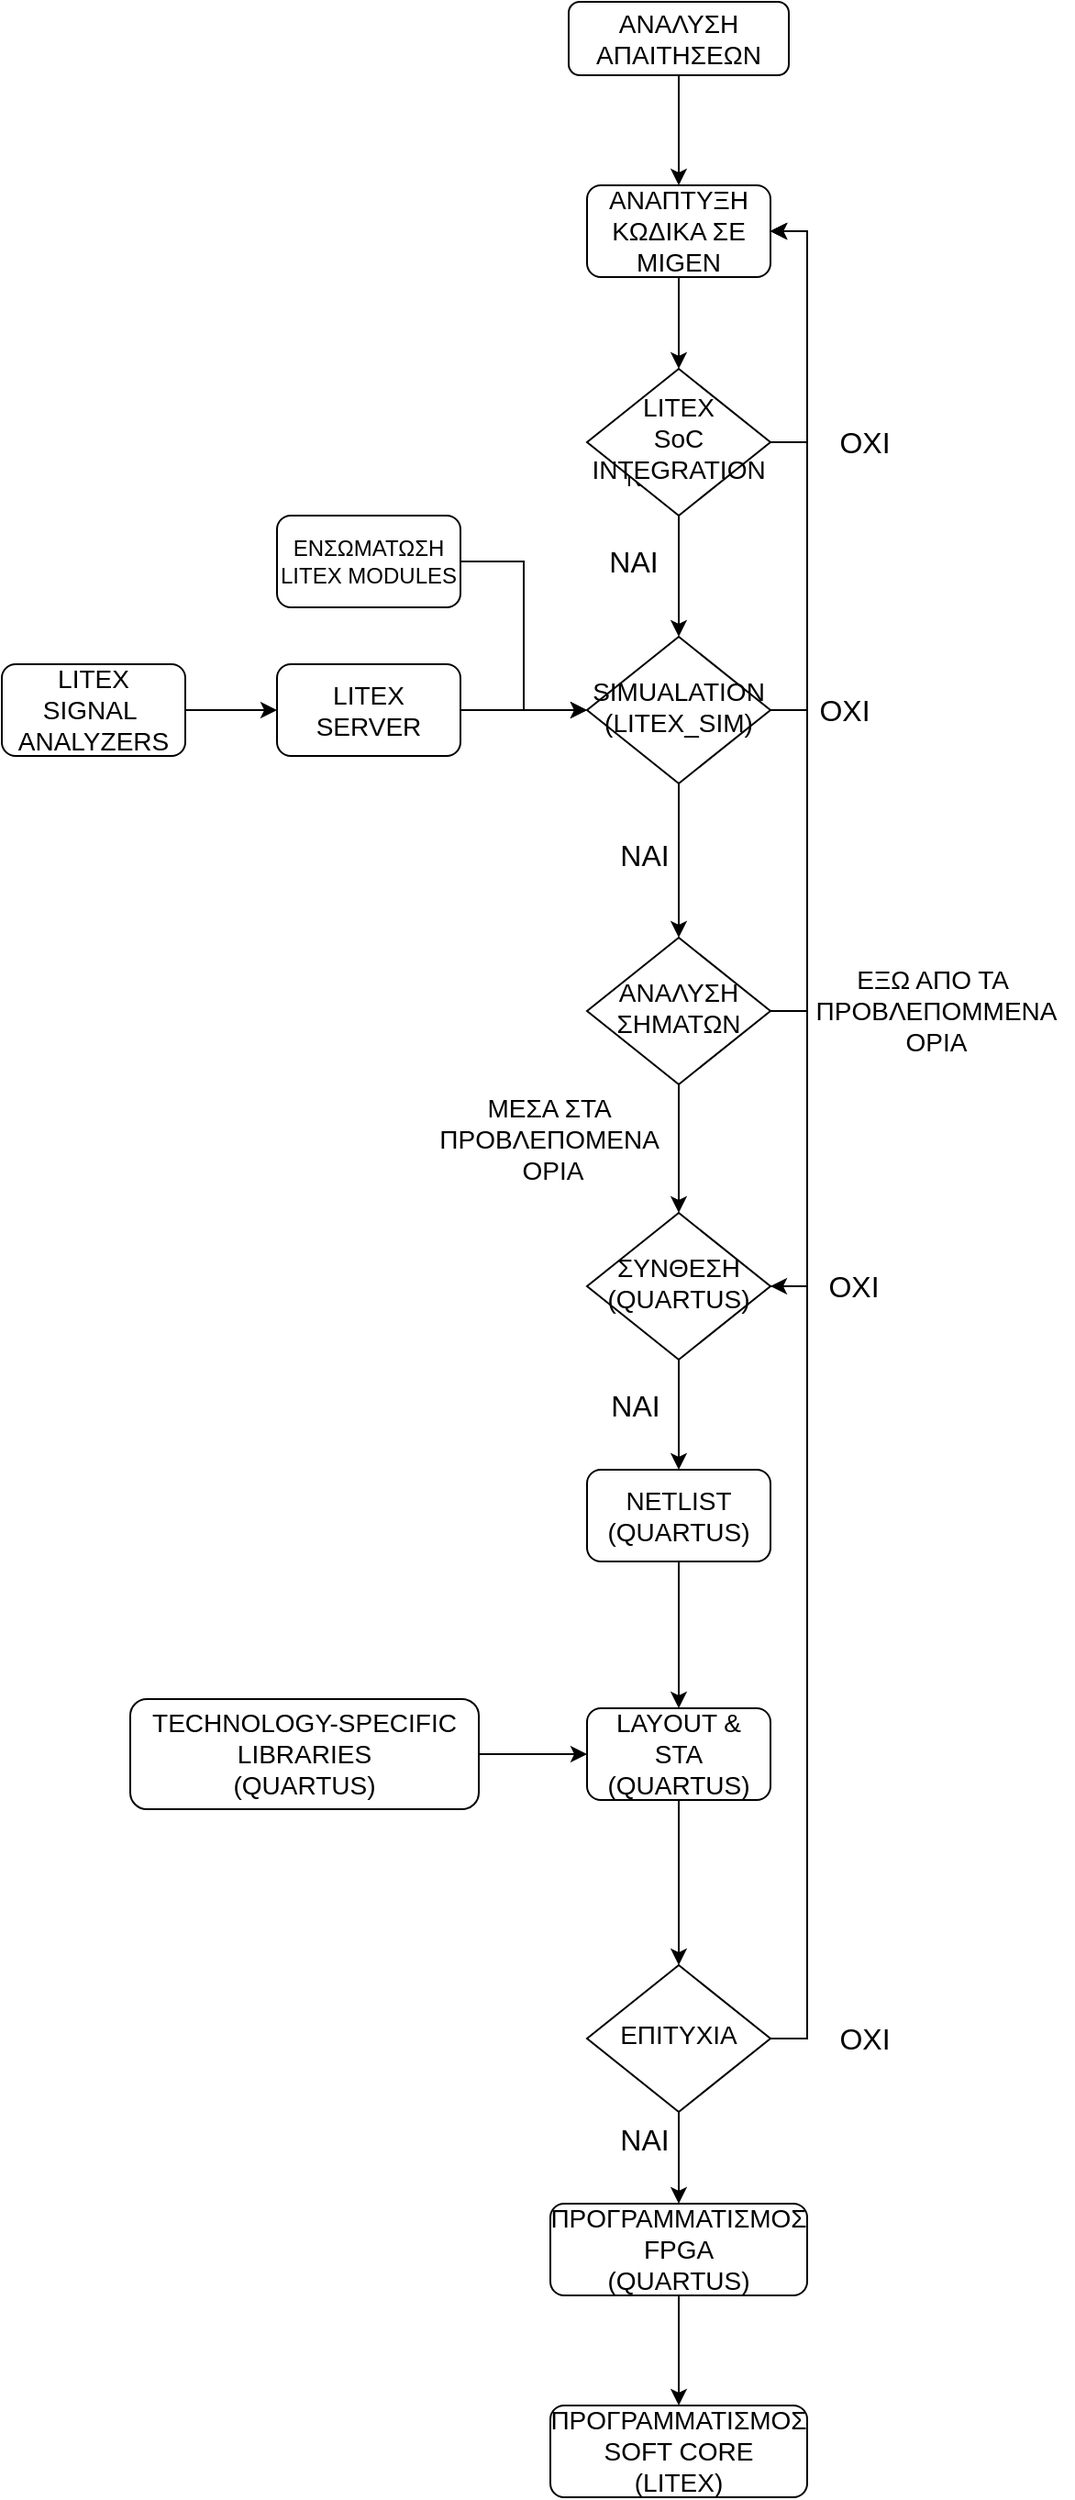 <mxfile version="20.2.3" type="device"><diagram id="C5RBs43oDa-KdzZeNtuy" name="Page-1"><mxGraphModel dx="1730" dy="1068" grid="1" gridSize="10" guides="1" tooltips="1" connect="1" arrows="1" fold="1" page="1" pageScale="1" pageWidth="827" pageHeight="1169" math="0" shadow="0"><root><mxCell id="WIyWlLk6GJQsqaUBKTNV-0"/><mxCell id="WIyWlLk6GJQsqaUBKTNV-1" parent="WIyWlLk6GJQsqaUBKTNV-0"/><mxCell id="ePRGTf6v3ZBGuiP48iE3-1" style="edgeStyle=orthogonalEdgeStyle;rounded=0;orthogonalLoop=1;jettySize=auto;html=1;exitX=0.5;exitY=1;exitDx=0;exitDy=0;entryX=0.5;entryY=0;entryDx=0;entryDy=0;fontSize=14;" edge="1" parent="WIyWlLk6GJQsqaUBKTNV-1" source="WIyWlLk6GJQsqaUBKTNV-3" target="WIyWlLk6GJQsqaUBKTNV-12"><mxGeometry relative="1" as="geometry"/></mxCell><mxCell id="WIyWlLk6GJQsqaUBKTNV-3" value="ΑΝΑΛΥΣΗ ΑΠΑΙΤΗΣΕΩΝ" style="rounded=1;whiteSpace=wrap;html=1;fontSize=14;glass=0;strokeWidth=1;shadow=0;" parent="WIyWlLk6GJQsqaUBKTNV-1" vertex="1"><mxGeometry x="489" y="70" width="120" height="40" as="geometry"/></mxCell><mxCell id="ePRGTf6v3ZBGuiP48iE3-2" style="edgeStyle=orthogonalEdgeStyle;rounded=0;orthogonalLoop=1;jettySize=auto;html=1;exitX=0.5;exitY=1;exitDx=0;exitDy=0;entryX=0.5;entryY=0;entryDx=0;entryDy=0;fontSize=14;" edge="1" parent="WIyWlLk6GJQsqaUBKTNV-1" source="WIyWlLk6GJQsqaUBKTNV-12" target="WIyWlLk6GJQsqaUBKTNV-10"><mxGeometry relative="1" as="geometry"/></mxCell><mxCell id="WIyWlLk6GJQsqaUBKTNV-12" value="ΑΝΑΠΤΥΞΗ ΚΩΔΙΚΑ ΣΕ MIGEN" style="rounded=1;whiteSpace=wrap;html=1;fontSize=14;glass=0;strokeWidth=1;shadow=0;" parent="WIyWlLk6GJQsqaUBKTNV-1" vertex="1"><mxGeometry x="499" y="170" width="100" height="50" as="geometry"/></mxCell><mxCell id="ePRGTf6v3ZBGuiP48iE3-22" style="edgeStyle=orthogonalEdgeStyle;rounded=0;orthogonalLoop=1;jettySize=auto;html=1;exitX=1;exitY=0.5;exitDx=0;exitDy=0;entryX=0;entryY=0.5;entryDx=0;entryDy=0;fontSize=14;" edge="1" parent="WIyWlLk6GJQsqaUBKTNV-1" source="X-balI2e9UQhPHBPU7mg-2" target="X-balI2e9UQhPHBPU7mg-4"><mxGeometry relative="1" as="geometry"/></mxCell><mxCell id="X-balI2e9UQhPHBPU7mg-2" value="ΕΝΣΩΜΑΤΩΣΗ&lt;br&gt;LITEX MODULES" style="rounded=1;whiteSpace=wrap;html=1;fontSize=12;glass=0;strokeWidth=1;shadow=0;" parent="WIyWlLk6GJQsqaUBKTNV-1" vertex="1"><mxGeometry x="330" y="350" width="100" height="50" as="geometry"/></mxCell><mxCell id="ePRGTf6v3ZBGuiP48iE3-5" style="edgeStyle=orthogonalEdgeStyle;rounded=0;orthogonalLoop=1;jettySize=auto;html=1;exitX=0.5;exitY=1;exitDx=0;exitDy=0;entryX=0.5;entryY=0;entryDx=0;entryDy=0;fontSize=14;" edge="1" parent="WIyWlLk6GJQsqaUBKTNV-1" source="X-balI2e9UQhPHBPU7mg-3" target="X-balI2e9UQhPHBPU7mg-5"><mxGeometry relative="1" as="geometry"/></mxCell><mxCell id="ePRGTf6v3ZBGuiP48iE3-19" style="edgeStyle=orthogonalEdgeStyle;rounded=0;orthogonalLoop=1;jettySize=auto;html=1;exitX=1;exitY=0.5;exitDx=0;exitDy=0;entryX=1;entryY=0.5;entryDx=0;entryDy=0;fontSize=14;" edge="1" parent="WIyWlLk6GJQsqaUBKTNV-1" source="X-balI2e9UQhPHBPU7mg-3" target="WIyWlLk6GJQsqaUBKTNV-12"><mxGeometry relative="1" as="geometry"/></mxCell><mxCell id="X-balI2e9UQhPHBPU7mg-3" value="ΑΝΑΛΥΣΗ ΣΗΜΑΤΩΝ" style="rhombus;whiteSpace=wrap;html=1;shadow=0;fontFamily=Helvetica;fontSize=14;align=center;strokeWidth=1;spacing=6;spacingTop=-4;" parent="WIyWlLk6GJQsqaUBKTNV-1" vertex="1"><mxGeometry x="499" y="580" width="100" height="80" as="geometry"/></mxCell><mxCell id="ePRGTf6v3ZBGuiP48iE3-4" style="edgeStyle=orthogonalEdgeStyle;rounded=0;orthogonalLoop=1;jettySize=auto;html=1;exitX=0.5;exitY=1;exitDx=0;exitDy=0;entryX=0.5;entryY=0;entryDx=0;entryDy=0;fontSize=14;" edge="1" parent="WIyWlLk6GJQsqaUBKTNV-1" source="X-balI2e9UQhPHBPU7mg-4" target="X-balI2e9UQhPHBPU7mg-3"><mxGeometry relative="1" as="geometry"/></mxCell><mxCell id="ePRGTf6v3ZBGuiP48iE3-18" style="edgeStyle=orthogonalEdgeStyle;rounded=0;orthogonalLoop=1;jettySize=auto;html=1;exitX=1;exitY=0.5;exitDx=0;exitDy=0;entryX=1;entryY=0.5;entryDx=0;entryDy=0;fontSize=14;" edge="1" parent="WIyWlLk6GJQsqaUBKTNV-1" source="X-balI2e9UQhPHBPU7mg-4" target="WIyWlLk6GJQsqaUBKTNV-12"><mxGeometry relative="1" as="geometry"/></mxCell><mxCell id="X-balI2e9UQhPHBPU7mg-4" value="SIMUALATION&lt;br style=&quot;font-size: 14px;&quot;&gt;(LITEX_SIM)" style="rhombus;whiteSpace=wrap;html=1;shadow=0;fontFamily=Helvetica;fontSize=14;align=center;strokeWidth=1;spacing=6;spacingTop=-4;" parent="WIyWlLk6GJQsqaUBKTNV-1" vertex="1"><mxGeometry x="499" y="416" width="100" height="80" as="geometry"/></mxCell><mxCell id="ePRGTf6v3ZBGuiP48iE3-6" style="edgeStyle=orthogonalEdgeStyle;rounded=0;orthogonalLoop=1;jettySize=auto;html=1;exitX=0.5;exitY=1;exitDx=0;exitDy=0;entryX=0.5;entryY=0;entryDx=0;entryDy=0;fontSize=14;" edge="1" parent="WIyWlLk6GJQsqaUBKTNV-1" source="X-balI2e9UQhPHBPU7mg-5" target="X-balI2e9UQhPHBPU7mg-6"><mxGeometry relative="1" as="geometry"/></mxCell><mxCell id="ePRGTf6v3ZBGuiP48iE3-20" style="edgeStyle=orthogonalEdgeStyle;rounded=0;orthogonalLoop=1;jettySize=auto;html=1;exitX=1;exitY=0.5;exitDx=0;exitDy=0;entryX=1;entryY=0.5;entryDx=0;entryDy=0;fontSize=14;" edge="1" parent="WIyWlLk6GJQsqaUBKTNV-1" source="X-balI2e9UQhPHBPU7mg-5" target="WIyWlLk6GJQsqaUBKTNV-12"><mxGeometry relative="1" as="geometry"/></mxCell><mxCell id="X-balI2e9UQhPHBPU7mg-5" value="ΣΥΝΘΕΣΗ&lt;br style=&quot;font-size: 14px;&quot;&gt;(QUARTUS)" style="rhombus;whiteSpace=wrap;html=1;shadow=0;fontFamily=Helvetica;fontSize=14;align=center;strokeWidth=1;spacing=6;spacingTop=-4;" parent="WIyWlLk6GJQsqaUBKTNV-1" vertex="1"><mxGeometry x="499" y="730" width="100" height="80" as="geometry"/></mxCell><mxCell id="ePRGTf6v3ZBGuiP48iE3-7" style="edgeStyle=orthogonalEdgeStyle;rounded=0;orthogonalLoop=1;jettySize=auto;html=1;exitX=0.5;exitY=1;exitDx=0;exitDy=0;entryX=0.5;entryY=0;entryDx=0;entryDy=0;fontSize=14;" edge="1" parent="WIyWlLk6GJQsqaUBKTNV-1" source="X-balI2e9UQhPHBPU7mg-6" target="X-balI2e9UQhPHBPU7mg-7"><mxGeometry relative="1" as="geometry"/></mxCell><mxCell id="X-balI2e9UQhPHBPU7mg-6" value="NETLIST (QUARTUS)" style="rounded=1;whiteSpace=wrap;html=1;fontSize=14;glass=0;strokeWidth=1;shadow=0;" parent="WIyWlLk6GJQsqaUBKTNV-1" vertex="1"><mxGeometry x="499" y="870" width="100" height="50" as="geometry"/></mxCell><mxCell id="ePRGTf6v3ZBGuiP48iE3-8" style="edgeStyle=orthogonalEdgeStyle;rounded=0;orthogonalLoop=1;jettySize=auto;html=1;exitX=0.5;exitY=1;exitDx=0;exitDy=0;entryX=0.5;entryY=0;entryDx=0;entryDy=0;fontSize=14;" edge="1" parent="WIyWlLk6GJQsqaUBKTNV-1" source="X-balI2e9UQhPHBPU7mg-7" target="X-balI2e9UQhPHBPU7mg-9"><mxGeometry relative="1" as="geometry"/></mxCell><mxCell id="X-balI2e9UQhPHBPU7mg-7" value="LAYOUT &amp;amp; STA&lt;br style=&quot;font-size: 14px;&quot;&gt;(QUARTUS)" style="rounded=1;whiteSpace=wrap;html=1;fontSize=14;glass=0;strokeWidth=1;shadow=0;" parent="WIyWlLk6GJQsqaUBKTNV-1" vertex="1"><mxGeometry x="499" y="1000" width="100" height="50" as="geometry"/></mxCell><mxCell id="ePRGTf6v3ZBGuiP48iE3-9" style="edgeStyle=orthogonalEdgeStyle;rounded=0;orthogonalLoop=1;jettySize=auto;html=1;exitX=0.5;exitY=1;exitDx=0;exitDy=0;entryX=0.5;entryY=0;entryDx=0;entryDy=0;fontSize=14;" edge="1" parent="WIyWlLk6GJQsqaUBKTNV-1" source="X-balI2e9UQhPHBPU7mg-9" target="X-balI2e9UQhPHBPU7mg-10"><mxGeometry relative="1" as="geometry"/></mxCell><mxCell id="ePRGTf6v3ZBGuiP48iE3-21" style="edgeStyle=orthogonalEdgeStyle;rounded=0;orthogonalLoop=1;jettySize=auto;html=1;exitX=1;exitY=0.5;exitDx=0;exitDy=0;entryX=1;entryY=0.5;entryDx=0;entryDy=0;fontSize=14;" edge="1" parent="WIyWlLk6GJQsqaUBKTNV-1" source="X-balI2e9UQhPHBPU7mg-9" target="X-balI2e9UQhPHBPU7mg-5"><mxGeometry relative="1" as="geometry"/></mxCell><mxCell id="X-balI2e9UQhPHBPU7mg-9" value="ΕΠΙΤΥΧΙΑ" style="rhombus;whiteSpace=wrap;html=1;shadow=0;fontFamily=Helvetica;fontSize=14;align=center;strokeWidth=1;spacing=6;spacingTop=-4;" parent="WIyWlLk6GJQsqaUBKTNV-1" vertex="1"><mxGeometry x="499" y="1140" width="100" height="80" as="geometry"/></mxCell><mxCell id="ePRGTf6v3ZBGuiP48iE3-10" style="edgeStyle=orthogonalEdgeStyle;rounded=0;orthogonalLoop=1;jettySize=auto;html=1;exitX=0.5;exitY=1;exitDx=0;exitDy=0;fontSize=14;" edge="1" parent="WIyWlLk6GJQsqaUBKTNV-1" source="X-balI2e9UQhPHBPU7mg-10" target="X-balI2e9UQhPHBPU7mg-11"><mxGeometry relative="1" as="geometry"/></mxCell><mxCell id="X-balI2e9UQhPHBPU7mg-10" value="ΠΡΟΓΡΑΜΜΑΤΙΣΜΟΣ&lt;br style=&quot;font-size: 14px;&quot;&gt;FPGA&lt;br style=&quot;font-size: 14px;&quot;&gt;(QUARTUS)" style="rounded=1;whiteSpace=wrap;html=1;fontSize=14;glass=0;strokeWidth=1;shadow=0;" parent="WIyWlLk6GJQsqaUBKTNV-1" vertex="1"><mxGeometry x="479" y="1270" width="140" height="50" as="geometry"/></mxCell><mxCell id="X-balI2e9UQhPHBPU7mg-11" value="ΠΡΟΓΡΑΜΜΑΤΙΣΜΟΣ&lt;br style=&quot;font-size: 14px;&quot;&gt;SOFT CORE&lt;br style=&quot;font-size: 14px;&quot;&gt;(LITEX)" style="rounded=1;whiteSpace=wrap;html=1;fontSize=14;glass=0;strokeWidth=1;shadow=0;" parent="WIyWlLk6GJQsqaUBKTNV-1" vertex="1"><mxGeometry x="479" y="1380" width="140" height="50" as="geometry"/></mxCell><mxCell id="X-balI2e9UQhPHBPU7mg-16" value="OXI" style="text;html=1;align=center;verticalAlign=middle;resizable=0;points=[];autosize=1;strokeColor=none;fillColor=none;fontSize=16;" parent="WIyWlLk6GJQsqaUBKTNV-1" vertex="1"><mxGeometry x="625" y="1165" width="50" height="30" as="geometry"/></mxCell><mxCell id="X-balI2e9UQhPHBPU7mg-18" value="ΝΑΙ" style="text;html=1;align=center;verticalAlign=middle;resizable=0;points=[];autosize=1;strokeColor=none;fillColor=none;" parent="WIyWlLk6GJQsqaUBKTNV-1" vertex="1"><mxGeometry x="510" y="315" width="40" height="30" as="geometry"/></mxCell><mxCell id="X-balI2e9UQhPHBPU7mg-20" value="ΟΧΙ" style="text;html=1;align=center;verticalAlign=middle;resizable=0;points=[];autosize=1;strokeColor=none;fillColor=none;fontSize=16;" parent="WIyWlLk6GJQsqaUBKTNV-1" vertex="1"><mxGeometry x="619" y="755" width="50" height="30" as="geometry"/></mxCell><mxCell id="X-balI2e9UQhPHBPU7mg-22" value="ΝΑΙ" style="text;html=1;align=center;verticalAlign=middle;resizable=0;points=[];autosize=1;strokeColor=none;fillColor=none;fontSize=16;" parent="WIyWlLk6GJQsqaUBKTNV-1" vertex="1"><mxGeometry x="505" y="520" width="50" height="30" as="geometry"/></mxCell><mxCell id="X-balI2e9UQhPHBPU7mg-24" value="ΜΕΣΑ ΣΤΑ&amp;nbsp;&lt;br style=&quot;font-size: 14px;&quot;&gt;ΠΡΟΒΛΕΠΟΜΕΝΑ&amp;nbsp;&lt;br style=&quot;font-size: 14px;&quot;&gt;ΟΡΙΑ" style="text;html=1;align=center;verticalAlign=middle;resizable=0;points=[];autosize=1;strokeColor=none;fillColor=none;fontSize=14;" parent="WIyWlLk6GJQsqaUBKTNV-1" vertex="1"><mxGeometry x="405" y="660" width="150" height="60" as="geometry"/></mxCell><mxCell id="X-balI2e9UQhPHBPU7mg-26" value="ΕΞΩ ΑΠΟ ΤΑ&amp;nbsp;&lt;br style=&quot;font-size: 14px;&quot;&gt;ΠΡΟΒΛΕΠΟΜΜΕΝΑ&lt;br style=&quot;font-size: 14px;&quot;&gt;ΟΡΙΑ" style="text;html=1;align=center;verticalAlign=middle;resizable=0;points=[];autosize=1;strokeColor=none;fillColor=none;fontSize=14;" parent="WIyWlLk6GJQsqaUBKTNV-1" vertex="1"><mxGeometry x="614" y="590" width="150" height="60" as="geometry"/></mxCell><mxCell id="X-balI2e9UQhPHBPU7mg-28" value="ΟΧΙ" style="text;html=1;align=center;verticalAlign=middle;resizable=0;points=[];autosize=1;strokeColor=none;fillColor=none;fontSize=16;" parent="WIyWlLk6GJQsqaUBKTNV-1" vertex="1"><mxGeometry x="614" y="441" width="50" height="30" as="geometry"/></mxCell><mxCell id="X-balI2e9UQhPHBPU7mg-35" value="NAI" style="text;html=1;align=center;verticalAlign=middle;resizable=0;points=[];autosize=1;strokeColor=none;fillColor=none;fontSize=16;" parent="WIyWlLk6GJQsqaUBKTNV-1" vertex="1"><mxGeometry x="500" y="820" width="50" height="30" as="geometry"/></mxCell><mxCell id="X-balI2e9UQhPHBPU7mg-36" value="ΝΑΙ" style="text;html=1;align=center;verticalAlign=middle;resizable=0;points=[];autosize=1;strokeColor=none;fillColor=none;fontSize=16;" parent="WIyWlLk6GJQsqaUBKTNV-1" vertex="1"><mxGeometry x="505" y="1220" width="50" height="30" as="geometry"/></mxCell><mxCell id="ePRGTf6v3ZBGuiP48iE3-12" style="edgeStyle=orthogonalEdgeStyle;rounded=0;orthogonalLoop=1;jettySize=auto;html=1;exitX=1;exitY=0.5;exitDx=0;exitDy=0;entryX=0;entryY=0.5;entryDx=0;entryDy=0;fontSize=14;" edge="1" parent="WIyWlLk6GJQsqaUBKTNV-1" source="X-balI2e9UQhPHBPU7mg-38" target="X-balI2e9UQhPHBPU7mg-39"><mxGeometry relative="1" as="geometry"/></mxCell><mxCell id="X-balI2e9UQhPHBPU7mg-38" value="LITEX&lt;br style=&quot;font-size: 14px;&quot;&gt;SIGNAL&amp;nbsp;&lt;br style=&quot;font-size: 14px;&quot;&gt;ANALYZERS" style="rounded=1;whiteSpace=wrap;html=1;fontSize=14;glass=0;strokeWidth=1;shadow=0;" parent="WIyWlLk6GJQsqaUBKTNV-1" vertex="1"><mxGeometry x="180" y="431" width="100" height="50" as="geometry"/></mxCell><mxCell id="ePRGTf6v3ZBGuiP48iE3-13" style="edgeStyle=orthogonalEdgeStyle;rounded=0;orthogonalLoop=1;jettySize=auto;html=1;exitX=1;exitY=0.5;exitDx=0;exitDy=0;fontSize=14;" edge="1" parent="WIyWlLk6GJQsqaUBKTNV-1" source="X-balI2e9UQhPHBPU7mg-39" target="X-balI2e9UQhPHBPU7mg-4"><mxGeometry relative="1" as="geometry"/></mxCell><mxCell id="X-balI2e9UQhPHBPU7mg-39" value="LITEX SERVER" style="rounded=1;whiteSpace=wrap;html=1;fontSize=14;glass=0;strokeWidth=1;shadow=0;" parent="WIyWlLk6GJQsqaUBKTNV-1" vertex="1"><mxGeometry x="330" y="431" width="100" height="50" as="geometry"/></mxCell><mxCell id="ePRGTf6v3ZBGuiP48iE3-3" style="edgeStyle=orthogonalEdgeStyle;rounded=0;orthogonalLoop=1;jettySize=auto;html=1;exitX=0.5;exitY=1;exitDx=0;exitDy=0;entryX=0.5;entryY=0;entryDx=0;entryDy=0;fontSize=14;" edge="1" parent="WIyWlLk6GJQsqaUBKTNV-1" source="WIyWlLk6GJQsqaUBKTNV-10" target="X-balI2e9UQhPHBPU7mg-4"><mxGeometry relative="1" as="geometry"/></mxCell><mxCell id="ePRGTf6v3ZBGuiP48iE3-23" style="edgeStyle=orthogonalEdgeStyle;rounded=0;orthogonalLoop=1;jettySize=auto;html=1;exitX=1;exitY=0.5;exitDx=0;exitDy=0;entryX=1;entryY=0.5;entryDx=0;entryDy=0;fontSize=14;" edge="1" parent="WIyWlLk6GJQsqaUBKTNV-1" source="WIyWlLk6GJQsqaUBKTNV-10" target="WIyWlLk6GJQsqaUBKTNV-12"><mxGeometry relative="1" as="geometry"/></mxCell><mxCell id="WIyWlLk6GJQsqaUBKTNV-10" value="LITEX&lt;br style=&quot;font-size: 14px;&quot;&gt;SoC&lt;br style=&quot;font-size: 14px;&quot;&gt;INTEGRATION" style="rhombus;whiteSpace=wrap;html=1;shadow=0;fontFamily=Helvetica;fontSize=14;align=center;strokeWidth=1;spacing=6;spacingTop=-4;" parent="WIyWlLk6GJQsqaUBKTNV-1" vertex="1"><mxGeometry x="499" y="270" width="100" height="80" as="geometry"/></mxCell><mxCell id="ePRGTf6v3ZBGuiP48iE3-17" style="edgeStyle=orthogonalEdgeStyle;rounded=0;orthogonalLoop=1;jettySize=auto;html=1;exitX=1;exitY=0.5;exitDx=0;exitDy=0;entryX=0;entryY=0.5;entryDx=0;entryDy=0;fontSize=14;" edge="1" parent="WIyWlLk6GJQsqaUBKTNV-1" source="ePRGTf6v3ZBGuiP48iE3-16" target="X-balI2e9UQhPHBPU7mg-7"><mxGeometry relative="1" as="geometry"/></mxCell><mxCell id="ePRGTf6v3ZBGuiP48iE3-16" value="TECHNOLOGY-SPECIFIC LIBRARIES&lt;br&gt;(QUARTUS)" style="rounded=1;whiteSpace=wrap;html=1;fontSize=14;" vertex="1" parent="WIyWlLk6GJQsqaUBKTNV-1"><mxGeometry x="250" y="995" width="190" height="60" as="geometry"/></mxCell><mxCell id="ePRGTf6v3ZBGuiP48iE3-24" value="ΟΧΙ" style="text;html=1;align=center;verticalAlign=middle;resizable=0;points=[];autosize=1;strokeColor=none;fillColor=none;fontSize=16;" vertex="1" parent="WIyWlLk6GJQsqaUBKTNV-1"><mxGeometry x="625" y="295" width="50" height="30" as="geometry"/></mxCell><mxCell id="ePRGTf6v3ZBGuiP48iE3-25" value="ΝΑΙ" style="text;html=1;align=center;verticalAlign=middle;resizable=0;points=[];autosize=1;strokeColor=none;fillColor=none;fontSize=16;" vertex="1" parent="WIyWlLk6GJQsqaUBKTNV-1"><mxGeometry x="499" y="360" width="50" height="30" as="geometry"/></mxCell></root></mxGraphModel></diagram></mxfile>
